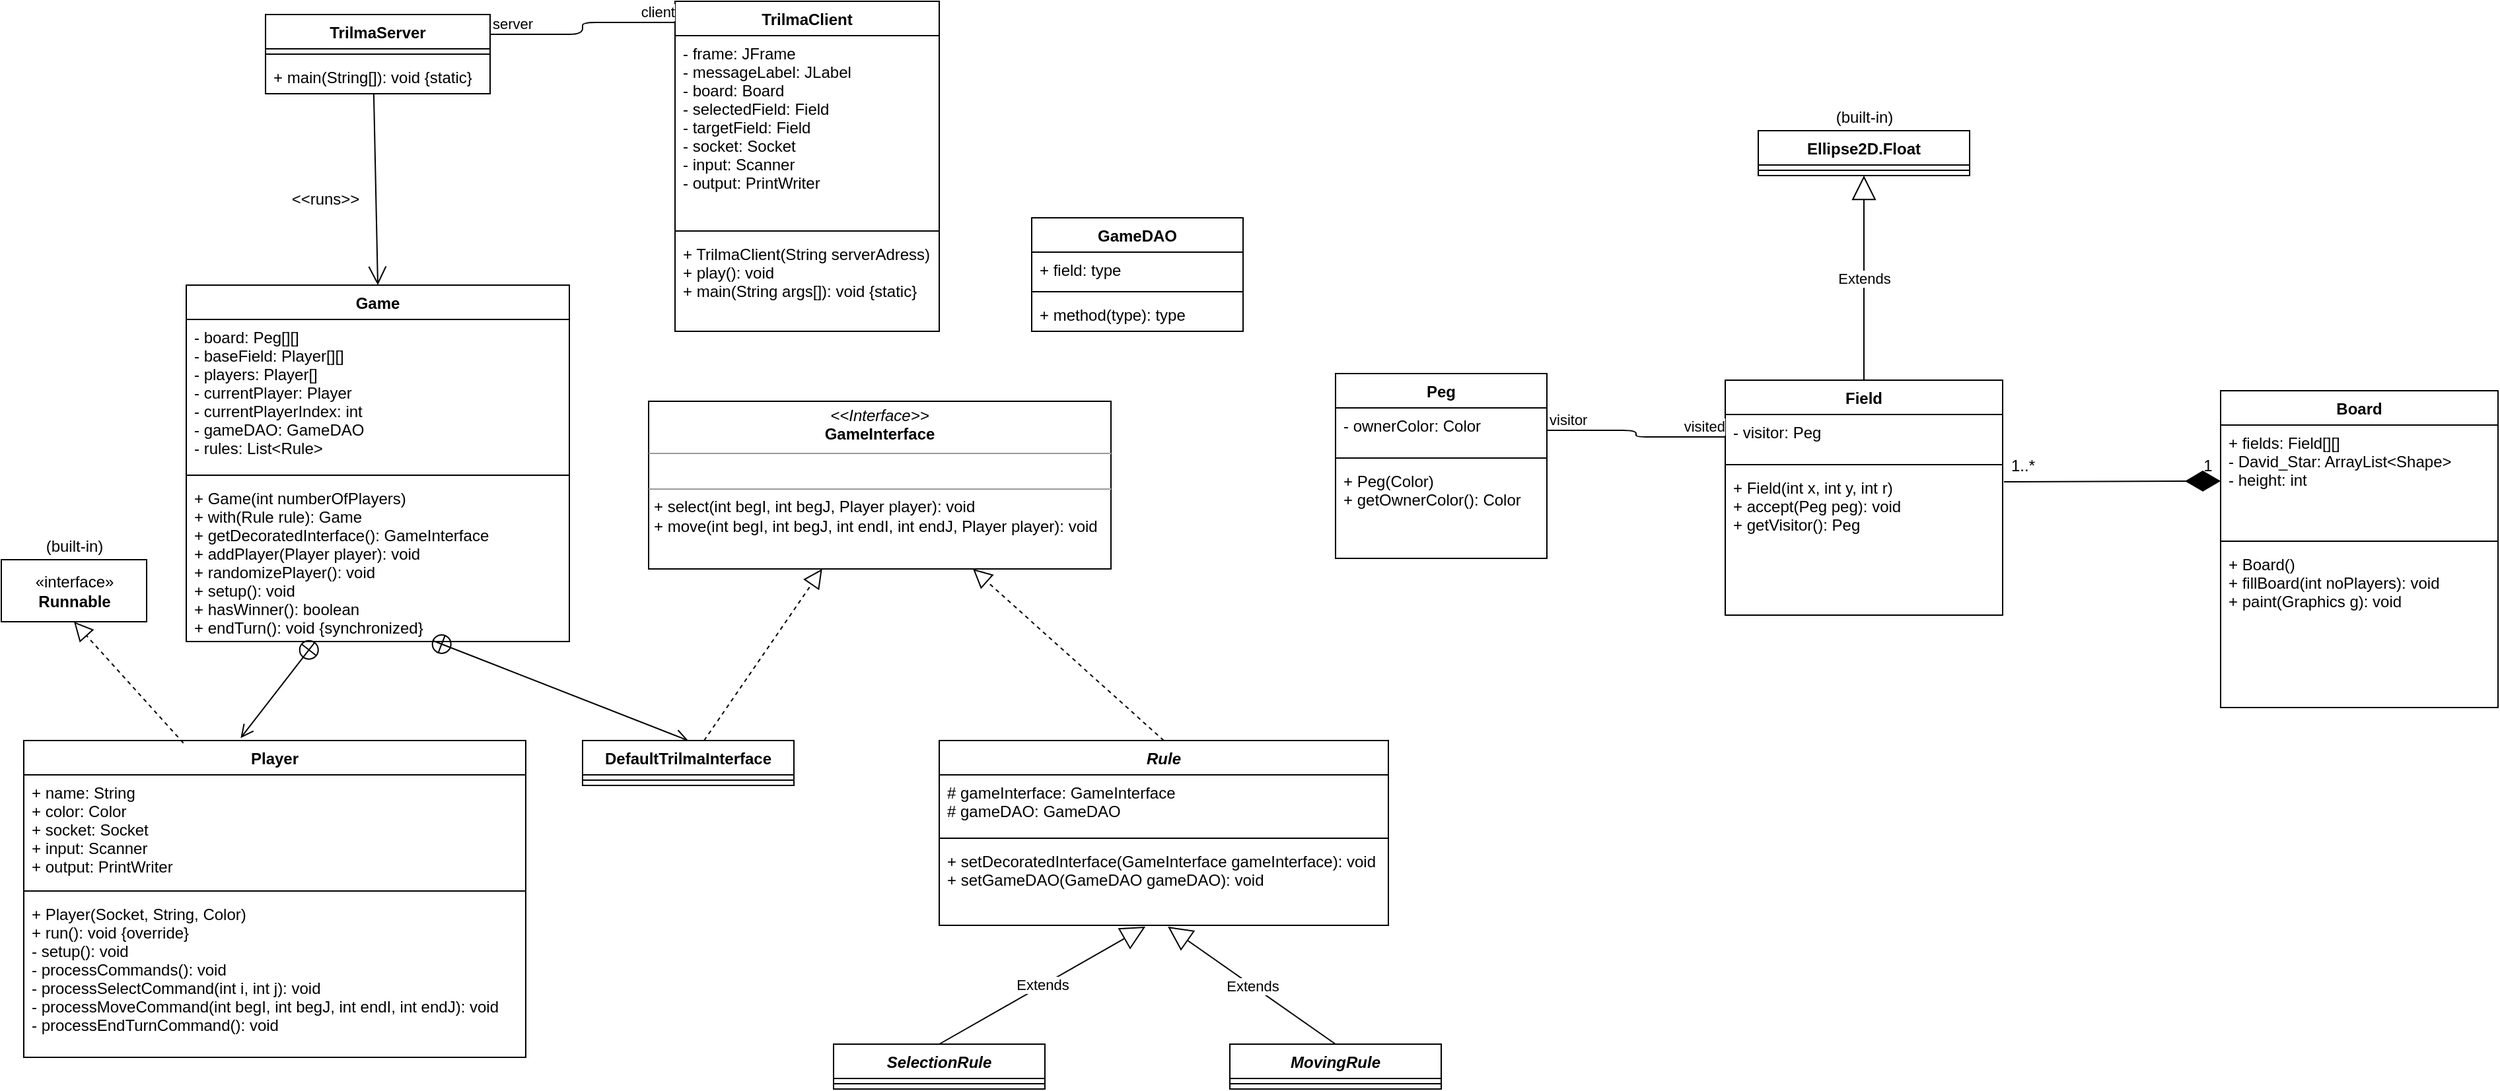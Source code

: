 <mxfile version="14.1.1" type="github">
  <diagram id="C5RBs43oDa-KdzZeNtuy" name="Page-1">
    <mxGraphModel dx="2314" dy="992" grid="1" gridSize="10" guides="1" tooltips="1" connect="1" arrows="1" fold="1" page="1" pageScale="1" pageWidth="827" pageHeight="1169" math="0" shadow="0">
      <root>
        <mxCell id="WIyWlLk6GJQsqaUBKTNV-0" />
        <mxCell id="WIyWlLk6GJQsqaUBKTNV-1" parent="WIyWlLk6GJQsqaUBKTNV-0" />
        <mxCell id="_ynaElvUxv59CEccyUQl-5" value="" style="endArrow=diamondThin;endFill=1;endSize=24;html=1;exitX=1.005;exitY=0.082;exitDx=0;exitDy=0;exitPerimeter=0;" parent="WIyWlLk6GJQsqaUBKTNV-1" source="P3Boi44p3jtgZ2md4cfZ-20" target="uC4lMjQUzB0orpD_JvIB-1" edge="1">
          <mxGeometry width="160" relative="1" as="geometry">
            <mxPoint x="640" y="451" as="sourcePoint" />
            <mxPoint x="860" y="461" as="targetPoint" />
          </mxGeometry>
        </mxCell>
        <mxCell id="_ynaElvUxv59CEccyUQl-6" value="1..*" style="text;html=1;align=center;verticalAlign=middle;resizable=0;points=[];autosize=1;" parent="WIyWlLk6GJQsqaUBKTNV-1" vertex="1">
          <mxGeometry x="705" y="392" width="30" height="20" as="geometry" />
        </mxCell>
        <mxCell id="_ynaElvUxv59CEccyUQl-7" value="1" style="text;html=1;align=center;verticalAlign=middle;resizable=0;points=[];autosize=1;" parent="WIyWlLk6GJQsqaUBKTNV-1" vertex="1">
          <mxGeometry x="850" y="392" width="20" height="20" as="geometry" />
        </mxCell>
        <mxCell id="_ynaElvUxv59CEccyUQl-23" value="TrilmaServer" style="swimlane;fontStyle=1;align=center;verticalAlign=top;childLayout=stackLayout;horizontal=1;startSize=26;horizontalStack=0;resizeParent=1;resizeParentMax=0;resizeLast=0;collapsible=1;marginBottom=0;" parent="WIyWlLk6GJQsqaUBKTNV-1" vertex="1">
          <mxGeometry x="-610" y="60" width="170" height="60" as="geometry" />
        </mxCell>
        <mxCell id="_ynaElvUxv59CEccyUQl-25" value="" style="line;strokeWidth=1;fillColor=none;align=left;verticalAlign=middle;spacingTop=-1;spacingLeft=3;spacingRight=3;rotatable=0;labelPosition=right;points=[];portConstraint=eastwest;" parent="_ynaElvUxv59CEccyUQl-23" vertex="1">
          <mxGeometry y="26" width="170" height="8" as="geometry" />
        </mxCell>
        <mxCell id="_ynaElvUxv59CEccyUQl-26" value="+ main(String[]): void {static}" style="text;strokeColor=none;fillColor=none;align=left;verticalAlign=top;spacingLeft=4;spacingRight=4;overflow=hidden;rotatable=0;points=[[0,0.5],[1,0.5]];portConstraint=eastwest;" parent="_ynaElvUxv59CEccyUQl-23" vertex="1">
          <mxGeometry y="34" width="170" height="26" as="geometry" />
        </mxCell>
        <mxCell id="_ynaElvUxv59CEccyUQl-27" value="TrilmaClient" style="swimlane;fontStyle=1;align=center;verticalAlign=top;childLayout=stackLayout;horizontal=1;startSize=26;horizontalStack=0;resizeParent=1;resizeParentMax=0;resizeLast=0;collapsible=1;marginBottom=0;" parent="WIyWlLk6GJQsqaUBKTNV-1" vertex="1">
          <mxGeometry x="-300" y="50" width="200" height="250" as="geometry" />
        </mxCell>
        <mxCell id="_ynaElvUxv59CEccyUQl-28" value="- frame: JFrame&#xa;- messageLabel: JLabel&#xa;- board: Board&#xa;- selectedField: Field&#xa;- targetField: Field&#xa;- socket: Socket&#xa;- input: Scanner&#xa;- output: PrintWriter" style="text;strokeColor=none;fillColor=none;align=left;verticalAlign=top;spacingLeft=4;spacingRight=4;overflow=hidden;rotatable=0;points=[[0,0.5],[1,0.5]];portConstraint=eastwest;" parent="_ynaElvUxv59CEccyUQl-27" vertex="1">
          <mxGeometry y="26" width="200" height="144" as="geometry" />
        </mxCell>
        <mxCell id="_ynaElvUxv59CEccyUQl-29" value="" style="line;strokeWidth=1;fillColor=none;align=left;verticalAlign=middle;spacingTop=-1;spacingLeft=3;spacingRight=3;rotatable=0;labelPosition=right;points=[];portConstraint=eastwest;" parent="_ynaElvUxv59CEccyUQl-27" vertex="1">
          <mxGeometry y="170" width="200" height="8" as="geometry" />
        </mxCell>
        <mxCell id="_ynaElvUxv59CEccyUQl-30" value="+ TrilmaClient(String serverAdress)&#xa;+ play(): void&#xa;+ main(String args[]): void {static}" style="text;strokeColor=none;fillColor=none;align=left;verticalAlign=top;spacingLeft=4;spacingRight=4;overflow=hidden;rotatable=0;points=[[0,0.5],[1,0.5]];portConstraint=eastwest;" parent="_ynaElvUxv59CEccyUQl-27" vertex="1">
          <mxGeometry y="178" width="200" height="72" as="geometry" />
        </mxCell>
        <mxCell id="P3Boi44p3jtgZ2md4cfZ-4" value="Player" style="swimlane;fontStyle=1;align=center;verticalAlign=top;childLayout=stackLayout;horizontal=1;startSize=26;horizontalStack=0;resizeParent=1;resizeParentMax=0;resizeLast=0;collapsible=1;marginBottom=0;" parent="WIyWlLk6GJQsqaUBKTNV-1" vertex="1">
          <mxGeometry x="-793" y="610" width="380" height="240" as="geometry" />
        </mxCell>
        <mxCell id="P3Boi44p3jtgZ2md4cfZ-5" value="+ name: String&#xa;+ color: Color&#xa;+ socket: Socket&#xa;+ input: Scanner&#xa;+ output: PrintWriter" style="text;strokeColor=none;fillColor=none;align=left;verticalAlign=top;spacingLeft=4;spacingRight=4;overflow=hidden;rotatable=0;points=[[0,0.5],[1,0.5]];portConstraint=eastwest;" parent="P3Boi44p3jtgZ2md4cfZ-4" vertex="1">
          <mxGeometry y="26" width="380" height="84" as="geometry" />
        </mxCell>
        <mxCell id="P3Boi44p3jtgZ2md4cfZ-6" value="" style="line;strokeWidth=1;fillColor=none;align=left;verticalAlign=middle;spacingTop=-1;spacingLeft=3;spacingRight=3;rotatable=0;labelPosition=right;points=[];portConstraint=eastwest;" parent="P3Boi44p3jtgZ2md4cfZ-4" vertex="1">
          <mxGeometry y="110" width="380" height="8" as="geometry" />
        </mxCell>
        <mxCell id="P3Boi44p3jtgZ2md4cfZ-7" value="+ Player(Socket, String, Color)&#xa;+ run(): void {override}&#xa;- setup(): void&#xa;- processCommands(): void&#xa;- processSelectCommand(int i, int j): void&#xa;- processMoveCommand(int begI, int begJ, int endI, int endJ): void&#xa;- processEndTurnCommand(): void" style="text;strokeColor=none;fillColor=none;align=left;verticalAlign=top;spacingLeft=4;spacingRight=4;overflow=hidden;rotatable=0;points=[[0,0.5],[1,0.5]];portConstraint=eastwest;" parent="P3Boi44p3jtgZ2md4cfZ-4" vertex="1">
          <mxGeometry y="118" width="380" height="122" as="geometry" />
        </mxCell>
        <mxCell id="P3Boi44p3jtgZ2md4cfZ-12" value="Peg" style="swimlane;fontStyle=1;align=center;verticalAlign=top;childLayout=stackLayout;horizontal=1;startSize=26;horizontalStack=0;resizeParent=1;resizeParentMax=0;resizeLast=0;collapsible=1;marginBottom=0;" parent="WIyWlLk6GJQsqaUBKTNV-1" vertex="1">
          <mxGeometry x="200" y="332" width="160" height="140" as="geometry" />
        </mxCell>
        <mxCell id="P3Boi44p3jtgZ2md4cfZ-13" value="- ownerColor: Color" style="text;strokeColor=none;fillColor=none;align=left;verticalAlign=top;spacingLeft=4;spacingRight=4;overflow=hidden;rotatable=0;points=[[0,0.5],[1,0.5]];portConstraint=eastwest;" parent="P3Boi44p3jtgZ2md4cfZ-12" vertex="1">
          <mxGeometry y="26" width="160" height="34" as="geometry" />
        </mxCell>
        <mxCell id="P3Boi44p3jtgZ2md4cfZ-14" value="" style="line;strokeWidth=1;fillColor=none;align=left;verticalAlign=middle;spacingTop=-1;spacingLeft=3;spacingRight=3;rotatable=0;labelPosition=right;points=[];portConstraint=eastwest;" parent="P3Boi44p3jtgZ2md4cfZ-12" vertex="1">
          <mxGeometry y="60" width="160" height="8" as="geometry" />
        </mxCell>
        <mxCell id="P3Boi44p3jtgZ2md4cfZ-15" value="+ Peg(Color)&#xa;+ getOwnerColor(): Color&#xa;" style="text;strokeColor=none;fillColor=none;align=left;verticalAlign=top;spacingLeft=4;spacingRight=4;overflow=hidden;rotatable=0;points=[[0,0.5],[1,0.5]];portConstraint=eastwest;" parent="P3Boi44p3jtgZ2md4cfZ-12" vertex="1">
          <mxGeometry y="68" width="160" height="72" as="geometry" />
        </mxCell>
        <mxCell id="P3Boi44p3jtgZ2md4cfZ-17" value="Field" style="swimlane;fontStyle=1;align=center;verticalAlign=top;childLayout=stackLayout;horizontal=1;startSize=26;horizontalStack=0;resizeParent=1;resizeParentMax=0;resizeLast=0;collapsible=1;marginBottom=0;" parent="WIyWlLk6GJQsqaUBKTNV-1" vertex="1">
          <mxGeometry x="495" y="337" width="210" height="178" as="geometry" />
        </mxCell>
        <mxCell id="P3Boi44p3jtgZ2md4cfZ-18" value="- visitor: Peg" style="text;strokeColor=none;fillColor=none;align=left;verticalAlign=top;spacingLeft=4;spacingRight=4;overflow=hidden;rotatable=0;points=[[0,0.5],[1,0.5]];portConstraint=eastwest;" parent="P3Boi44p3jtgZ2md4cfZ-17" vertex="1">
          <mxGeometry y="26" width="210" height="34" as="geometry" />
        </mxCell>
        <mxCell id="P3Boi44p3jtgZ2md4cfZ-19" value="" style="line;strokeWidth=1;fillColor=none;align=left;verticalAlign=middle;spacingTop=-1;spacingLeft=3;spacingRight=3;rotatable=0;labelPosition=right;points=[];portConstraint=eastwest;" parent="P3Boi44p3jtgZ2md4cfZ-17" vertex="1">
          <mxGeometry y="60" width="210" height="8" as="geometry" />
        </mxCell>
        <mxCell id="P3Boi44p3jtgZ2md4cfZ-20" value="+ Field(int x, int y, int r)&#xa;+ accept(Peg peg): void&#xa;+ getVisitor(): Peg" style="text;strokeColor=none;fillColor=none;align=left;verticalAlign=top;spacingLeft=4;spacingRight=4;overflow=hidden;rotatable=0;points=[[0,0.5],[1,0.5]];portConstraint=eastwest;fontStyle=0" parent="P3Boi44p3jtgZ2md4cfZ-17" vertex="1">
          <mxGeometry y="68" width="210" height="110" as="geometry" />
        </mxCell>
        <mxCell id="Z-ylLWO6KV1ZyLTaMgf_-4" value="Ellipse2D.Float" style="swimlane;fontStyle=1;align=center;verticalAlign=top;childLayout=stackLayout;horizontal=1;startSize=26;horizontalStack=0;resizeParent=1;resizeParentMax=0;resizeLast=0;collapsible=1;marginBottom=0;" parent="WIyWlLk6GJQsqaUBKTNV-1" vertex="1">
          <mxGeometry x="520" y="148" width="160" height="34" as="geometry" />
        </mxCell>
        <mxCell id="Z-ylLWO6KV1ZyLTaMgf_-6" value="" style="line;strokeWidth=1;fillColor=none;align=left;verticalAlign=middle;spacingTop=-1;spacingLeft=3;spacingRight=3;rotatable=0;labelPosition=right;points=[];portConstraint=eastwest;" parent="Z-ylLWO6KV1ZyLTaMgf_-4" vertex="1">
          <mxGeometry y="26" width="160" height="8" as="geometry" />
        </mxCell>
        <mxCell id="Z-ylLWO6KV1ZyLTaMgf_-8" value="Extends" style="endArrow=block;endSize=16;endFill=0;html=1;exitX=0.5;exitY=0;exitDx=0;exitDy=0;entryX=0.5;entryY=1;entryDx=0;entryDy=0;" parent="WIyWlLk6GJQsqaUBKTNV-1" source="P3Boi44p3jtgZ2md4cfZ-17" target="Z-ylLWO6KV1ZyLTaMgf_-4" edge="1">
          <mxGeometry width="160" relative="1" as="geometry">
            <mxPoint x="460" y="482" as="sourcePoint" />
            <mxPoint x="620" y="482" as="targetPoint" />
          </mxGeometry>
        </mxCell>
        <mxCell id="kYy_7Y2Fd9dhygYP-oi2-2" value="Game" style="swimlane;fontStyle=1;align=center;verticalAlign=top;childLayout=stackLayout;horizontal=1;startSize=26;horizontalStack=0;resizeParent=1;resizeParentMax=0;resizeLast=0;collapsible=1;marginBottom=0;" parent="WIyWlLk6GJQsqaUBKTNV-1" vertex="1">
          <mxGeometry x="-670" y="265" width="290" height="270" as="geometry" />
        </mxCell>
        <mxCell id="kYy_7Y2Fd9dhygYP-oi2-3" value="- board: Peg[][]&#xa;- baseField: Player[][]&#xa;- players: Player[]&#xa;- currentPlayer: Player&#xa;- currentPlayerIndex: int&#xa;- gameDAO: GameDAO&#xa;- rules: List&lt;Rule&gt;" style="text;strokeColor=none;fillColor=none;align=left;verticalAlign=top;spacingLeft=4;spacingRight=4;overflow=hidden;rotatable=0;points=[[0,0.5],[1,0.5]];portConstraint=eastwest;" parent="kYy_7Y2Fd9dhygYP-oi2-2" vertex="1">
          <mxGeometry y="26" width="290" height="114" as="geometry" />
        </mxCell>
        <mxCell id="kYy_7Y2Fd9dhygYP-oi2-4" value="" style="line;strokeWidth=1;fillColor=none;align=left;verticalAlign=middle;spacingTop=-1;spacingLeft=3;spacingRight=3;rotatable=0;labelPosition=right;points=[];portConstraint=eastwest;" parent="kYy_7Y2Fd9dhygYP-oi2-2" vertex="1">
          <mxGeometry y="140" width="290" height="8" as="geometry" />
        </mxCell>
        <mxCell id="kYy_7Y2Fd9dhygYP-oi2-5" value="+ Game(int numberOfPlayers)&#xa;+ with(Rule rule): Game&#xa;+ getDecoratedInterface(): GameInterface&#xa;+ addPlayer(Player player): void&#xa;+ randomizePlayer(): void&#xa;+ setup(): void&#xa;+ hasWinner(): boolean&#xa;+ endTurn(): void {synchronized}" style="text;strokeColor=none;fillColor=none;align=left;verticalAlign=top;spacingLeft=4;spacingRight=4;overflow=hidden;rotatable=0;points=[[0,0.5],[1,0.5]];portConstraint=eastwest;" parent="kYy_7Y2Fd9dhygYP-oi2-2" vertex="1">
          <mxGeometry y="148" width="290" height="122" as="geometry" />
        </mxCell>
        <mxCell id="kYy_7Y2Fd9dhygYP-oi2-12" value="" style="endArrow=open;startArrow=circlePlus;endFill=0;startFill=0;endSize=8;html=1;exitX=0.641;exitY=0.992;exitDx=0;exitDy=0;exitPerimeter=0;entryX=0.5;entryY=0;entryDx=0;entryDy=0;" parent="WIyWlLk6GJQsqaUBKTNV-1" source="kYy_7Y2Fd9dhygYP-oi2-5" target="fjGiKcYs_TJu2XdwT-Cn-9" edge="1">
          <mxGeometry width="160" relative="1" as="geometry">
            <mxPoint x="-240" y="330" as="sourcePoint" />
            <mxPoint x="-80" y="330" as="targetPoint" />
          </mxGeometry>
        </mxCell>
        <mxCell id="kYy_7Y2Fd9dhygYP-oi2-14" value="" style="endArrow=none;html=1;edgeStyle=orthogonalEdgeStyle;exitX=1;exitY=0.5;exitDx=0;exitDy=0;entryX=0;entryY=0.5;entryDx=0;entryDy=0;" parent="WIyWlLk6GJQsqaUBKTNV-1" source="P3Boi44p3jtgZ2md4cfZ-13" target="P3Boi44p3jtgZ2md4cfZ-18" edge="1">
          <mxGeometry relative="1" as="geometry">
            <mxPoint x="450" y="342" as="sourcePoint" />
            <mxPoint x="490" y="372" as="targetPoint" />
          </mxGeometry>
        </mxCell>
        <mxCell id="kYy_7Y2Fd9dhygYP-oi2-15" value="visitor" style="edgeLabel;resizable=0;html=1;align=left;verticalAlign=bottom;" parent="kYy_7Y2Fd9dhygYP-oi2-14" connectable="0" vertex="1">
          <mxGeometry x="-1" relative="1" as="geometry" />
        </mxCell>
        <mxCell id="kYy_7Y2Fd9dhygYP-oi2-16" value="visited" style="edgeLabel;resizable=0;html=1;align=right;verticalAlign=bottom;" parent="kYy_7Y2Fd9dhygYP-oi2-14" connectable="0" vertex="1">
          <mxGeometry x="1" relative="1" as="geometry" />
        </mxCell>
        <mxCell id="kYy_7Y2Fd9dhygYP-oi2-17" value="" style="endArrow=open;endFill=1;endSize=12;html=1;entryX=0.5;entryY=0;entryDx=0;entryDy=0;exitX=0.482;exitY=1;exitDx=0;exitDy=0;exitPerimeter=0;" parent="WIyWlLk6GJQsqaUBKTNV-1" source="_ynaElvUxv59CEccyUQl-26" target="kYy_7Y2Fd9dhygYP-oi2-2" edge="1">
          <mxGeometry width="160" relative="1" as="geometry">
            <mxPoint x="-640" y="170" as="sourcePoint" />
            <mxPoint x="-430" y="330" as="targetPoint" />
          </mxGeometry>
        </mxCell>
        <mxCell id="kYy_7Y2Fd9dhygYP-oi2-18" value="&amp;lt;&amp;lt;runs&amp;gt;&amp;gt;" style="text;html=1;align=center;verticalAlign=middle;resizable=0;points=[];autosize=1;" parent="WIyWlLk6GJQsqaUBKTNV-1" vertex="1">
          <mxGeometry x="-600" y="190" width="70" height="20" as="geometry" />
        </mxCell>
        <mxCell id="kYy_7Y2Fd9dhygYP-oi2-19" value="" style="endArrow=none;html=1;edgeStyle=orthogonalEdgeStyle;exitX=1;exitY=0.25;exitDx=0;exitDy=0;entryX=0;entryY=0.064;entryDx=0;entryDy=0;entryPerimeter=0;" parent="WIyWlLk6GJQsqaUBKTNV-1" source="_ynaElvUxv59CEccyUQl-23" target="_ynaElvUxv59CEccyUQl-27" edge="1">
          <mxGeometry relative="1" as="geometry">
            <mxPoint x="-450" y="320" as="sourcePoint" />
            <mxPoint x="-290" y="320" as="targetPoint" />
          </mxGeometry>
        </mxCell>
        <mxCell id="kYy_7Y2Fd9dhygYP-oi2-20" value="server" style="edgeLabel;resizable=0;html=1;align=left;verticalAlign=bottom;" parent="kYy_7Y2Fd9dhygYP-oi2-19" connectable="0" vertex="1">
          <mxGeometry x="-1" relative="1" as="geometry" />
        </mxCell>
        <mxCell id="kYy_7Y2Fd9dhygYP-oi2-21" value="client" style="edgeLabel;resizable=0;html=1;align=right;verticalAlign=bottom;" parent="kYy_7Y2Fd9dhygYP-oi2-19" connectable="0" vertex="1">
          <mxGeometry x="1" relative="1" as="geometry" />
        </mxCell>
        <mxCell id="uC4lMjQUzB0orpD_JvIB-0" value="Board" style="swimlane;fontStyle=1;align=center;verticalAlign=top;childLayout=stackLayout;horizontal=1;startSize=26;horizontalStack=0;resizeParent=1;resizeParentMax=0;resizeLast=0;collapsible=1;marginBottom=0;" parent="WIyWlLk6GJQsqaUBKTNV-1" vertex="1">
          <mxGeometry x="870" y="345" width="210" height="240" as="geometry" />
        </mxCell>
        <mxCell id="uC4lMjQUzB0orpD_JvIB-1" value="+ fields: Field[][]&#xa;- David_Star: ArrayList&lt;Shape&gt;&#xa;- height: int" style="text;strokeColor=none;fillColor=none;align=left;verticalAlign=top;spacingLeft=4;spacingRight=4;overflow=hidden;rotatable=0;points=[[0,0.5],[1,0.5]];portConstraint=eastwest;" parent="uC4lMjQUzB0orpD_JvIB-0" vertex="1">
          <mxGeometry y="26" width="210" height="84" as="geometry" />
        </mxCell>
        <mxCell id="uC4lMjQUzB0orpD_JvIB-2" value="" style="line;strokeWidth=1;fillColor=none;align=left;verticalAlign=middle;spacingTop=-1;spacingLeft=3;spacingRight=3;rotatable=0;labelPosition=right;points=[];portConstraint=eastwest;" parent="uC4lMjQUzB0orpD_JvIB-0" vertex="1">
          <mxGeometry y="110" width="210" height="8" as="geometry" />
        </mxCell>
        <mxCell id="uC4lMjQUzB0orpD_JvIB-3" value="+ Board()&#xa;+ fillBoard(int noPlayers): void&#xa;+ paint(Graphics g): void" style="text;strokeColor=none;fillColor=none;align=left;verticalAlign=top;spacingLeft=4;spacingRight=4;overflow=hidden;rotatable=0;points=[[0,0.5],[1,0.5]];portConstraint=eastwest;" parent="uC4lMjQUzB0orpD_JvIB-0" vertex="1">
          <mxGeometry y="118" width="210" height="122" as="geometry" />
        </mxCell>
        <mxCell id="yNwzJa3b2GLb2ZnY-UvL-1" value="«interface»&lt;br&gt;&lt;b&gt;Runnable&lt;/b&gt;" style="html=1;" parent="WIyWlLk6GJQsqaUBKTNV-1" vertex="1">
          <mxGeometry x="-810" y="473" width="110" height="47" as="geometry" />
        </mxCell>
        <mxCell id="yNwzJa3b2GLb2ZnY-UvL-2" value="" style="endArrow=block;dashed=1;endFill=0;endSize=12;html=1;exitX=0.318;exitY=0.008;exitDx=0;exitDy=0;exitPerimeter=0;entryX=0.5;entryY=1;entryDx=0;entryDy=0;" parent="WIyWlLk6GJQsqaUBKTNV-1" source="P3Boi44p3jtgZ2md4cfZ-4" target="yNwzJa3b2GLb2ZnY-UvL-1" edge="1">
          <mxGeometry width="160" relative="1" as="geometry">
            <mxPoint x="-220" y="450" as="sourcePoint" />
            <mxPoint x="-60" y="450" as="targetPoint" />
          </mxGeometry>
        </mxCell>
        <mxCell id="fjGiKcYs_TJu2XdwT-Cn-1" value="(built-in)" style="text;html=1;align=center;verticalAlign=middle;resizable=0;points=[];autosize=1;" vertex="1" parent="WIyWlLk6GJQsqaUBKTNV-1">
          <mxGeometry x="570" y="128" width="60" height="20" as="geometry" />
        </mxCell>
        <mxCell id="fjGiKcYs_TJu2XdwT-Cn-2" value="(built-in)" style="text;html=1;align=center;verticalAlign=middle;resizable=0;points=[];autosize=1;" vertex="1" parent="WIyWlLk6GJQsqaUBKTNV-1">
          <mxGeometry x="-785" y="453" width="60" height="20" as="geometry" />
        </mxCell>
        <mxCell id="fjGiKcYs_TJu2XdwT-Cn-3" value="GameDAO" style="swimlane;fontStyle=1;align=center;verticalAlign=top;childLayout=stackLayout;horizontal=1;startSize=26;horizontalStack=0;resizeParent=1;resizeParentMax=0;resizeLast=0;collapsible=1;marginBottom=0;" vertex="1" parent="WIyWlLk6GJQsqaUBKTNV-1">
          <mxGeometry x="-30" y="214" width="160" height="86" as="geometry" />
        </mxCell>
        <mxCell id="fjGiKcYs_TJu2XdwT-Cn-4" value="+ field: type" style="text;strokeColor=none;fillColor=none;align=left;verticalAlign=top;spacingLeft=4;spacingRight=4;overflow=hidden;rotatable=0;points=[[0,0.5],[1,0.5]];portConstraint=eastwest;" vertex="1" parent="fjGiKcYs_TJu2XdwT-Cn-3">
          <mxGeometry y="26" width="160" height="26" as="geometry" />
        </mxCell>
        <mxCell id="fjGiKcYs_TJu2XdwT-Cn-5" value="" style="line;strokeWidth=1;fillColor=none;align=left;verticalAlign=middle;spacingTop=-1;spacingLeft=3;spacingRight=3;rotatable=0;labelPosition=right;points=[];portConstraint=eastwest;" vertex="1" parent="fjGiKcYs_TJu2XdwT-Cn-3">
          <mxGeometry y="52" width="160" height="8" as="geometry" />
        </mxCell>
        <mxCell id="fjGiKcYs_TJu2XdwT-Cn-6" value="+ method(type): type" style="text;strokeColor=none;fillColor=none;align=left;verticalAlign=top;spacingLeft=4;spacingRight=4;overflow=hidden;rotatable=0;points=[[0,0.5],[1,0.5]];portConstraint=eastwest;" vertex="1" parent="fjGiKcYs_TJu2XdwT-Cn-3">
          <mxGeometry y="60" width="160" height="26" as="geometry" />
        </mxCell>
        <mxCell id="fjGiKcYs_TJu2XdwT-Cn-8" value="" style="endArrow=open;startArrow=circlePlus;endFill=0;startFill=0;endSize=8;html=1;entryX=0.432;entryY=-0.008;entryDx=0;entryDy=0;entryPerimeter=0;" edge="1" parent="WIyWlLk6GJQsqaUBKTNV-1" source="kYy_7Y2Fd9dhygYP-oi2-5" target="P3Boi44p3jtgZ2md4cfZ-4">
          <mxGeometry width="160" relative="1" as="geometry">
            <mxPoint x="-570" y="760" as="sourcePoint" />
            <mxPoint x="-670" y="640" as="targetPoint" />
          </mxGeometry>
        </mxCell>
        <mxCell id="fjGiKcYs_TJu2XdwT-Cn-9" value="DefaultTrilmaInterface" style="swimlane;fontStyle=1;align=center;verticalAlign=top;childLayout=stackLayout;horizontal=1;startSize=26;horizontalStack=0;resizeParent=1;resizeParentMax=0;resizeLast=0;collapsible=1;marginBottom=0;" vertex="1" parent="WIyWlLk6GJQsqaUBKTNV-1">
          <mxGeometry x="-370" y="610" width="160" height="34" as="geometry" />
        </mxCell>
        <mxCell id="fjGiKcYs_TJu2XdwT-Cn-11" value="" style="line;strokeWidth=1;fillColor=none;align=left;verticalAlign=middle;spacingTop=-1;spacingLeft=3;spacingRight=3;rotatable=0;labelPosition=right;points=[];portConstraint=eastwest;" vertex="1" parent="fjGiKcYs_TJu2XdwT-Cn-9">
          <mxGeometry y="26" width="160" height="8" as="geometry" />
        </mxCell>
        <mxCell id="fjGiKcYs_TJu2XdwT-Cn-13" value="&lt;p style=&quot;margin: 0px ; margin-top: 4px ; text-align: center&quot;&gt;&lt;i&gt;&amp;lt;&amp;lt;Interface&amp;gt;&amp;gt;&lt;/i&gt;&lt;br&gt;&lt;b&gt;GameInterface&lt;/b&gt;&lt;/p&gt;&lt;hr size=&quot;1&quot;&gt;&lt;p style=&quot;margin: 0px ; margin-left: 4px&quot;&gt;&lt;br&gt;&lt;/p&gt;&lt;hr size=&quot;1&quot;&gt;&lt;p style=&quot;margin: 0px ; margin-left: 4px&quot;&gt;+ select(int begI, int begJ, Player player): void&lt;br&gt;&lt;/p&gt;&lt;p style=&quot;margin: 0px ; margin-left: 4px&quot;&gt;+ move(int begI, int begJ, int endI, int endJ, Player player): void&lt;/p&gt;&lt;br&gt;&lt;p style=&quot;margin: 0px ; margin-left: 4px&quot;&gt;&lt;br&gt;&lt;/p&gt;" style="verticalAlign=top;align=left;overflow=fill;fontSize=12;fontFamily=Helvetica;html=1;" vertex="1" parent="WIyWlLk6GJQsqaUBKTNV-1">
          <mxGeometry x="-320" y="353" width="350" height="127" as="geometry" />
        </mxCell>
        <mxCell id="fjGiKcYs_TJu2XdwT-Cn-14" value="" style="endArrow=block;dashed=1;endFill=0;endSize=12;html=1;exitX=0.575;exitY=0;exitDx=0;exitDy=0;exitPerimeter=0;" edge="1" parent="WIyWlLk6GJQsqaUBKTNV-1" source="fjGiKcYs_TJu2XdwT-Cn-9" target="fjGiKcYs_TJu2XdwT-Cn-13">
          <mxGeometry width="160" relative="1" as="geometry">
            <mxPoint x="-380" y="570" as="sourcePoint" />
            <mxPoint x="-220" y="570" as="targetPoint" />
          </mxGeometry>
        </mxCell>
        <mxCell id="fjGiKcYs_TJu2XdwT-Cn-15" value="Rule" style="swimlane;fontStyle=3;align=center;verticalAlign=top;childLayout=stackLayout;horizontal=1;startSize=26;horizontalStack=0;resizeParent=1;resizeParentMax=0;resizeLast=0;collapsible=1;marginBottom=0;" vertex="1" parent="WIyWlLk6GJQsqaUBKTNV-1">
          <mxGeometry x="-100" y="610" width="340" height="140" as="geometry" />
        </mxCell>
        <mxCell id="fjGiKcYs_TJu2XdwT-Cn-16" value="# gameInterface: GameInterface&#xa;# gameDAO: GameDAO" style="text;strokeColor=none;fillColor=none;align=left;verticalAlign=top;spacingLeft=4;spacingRight=4;overflow=hidden;rotatable=0;points=[[0,0.5],[1,0.5]];portConstraint=eastwest;" vertex="1" parent="fjGiKcYs_TJu2XdwT-Cn-15">
          <mxGeometry y="26" width="340" height="44" as="geometry" />
        </mxCell>
        <mxCell id="fjGiKcYs_TJu2XdwT-Cn-17" value="" style="line;strokeWidth=1;fillColor=none;align=left;verticalAlign=middle;spacingTop=-1;spacingLeft=3;spacingRight=3;rotatable=0;labelPosition=right;points=[];portConstraint=eastwest;" vertex="1" parent="fjGiKcYs_TJu2XdwT-Cn-15">
          <mxGeometry y="70" width="340" height="8" as="geometry" />
        </mxCell>
        <mxCell id="fjGiKcYs_TJu2XdwT-Cn-18" value="+ setDecoratedInterface(GameInterface gameInterface): void&#xa;+ setGameDAO(GameDAO gameDAO): void" style="text;strokeColor=none;fillColor=none;align=left;verticalAlign=top;spacingLeft=4;spacingRight=4;overflow=hidden;rotatable=0;points=[[0,0.5],[1,0.5]];portConstraint=eastwest;" vertex="1" parent="fjGiKcYs_TJu2XdwT-Cn-15">
          <mxGeometry y="78" width="340" height="62" as="geometry" />
        </mxCell>
        <mxCell id="fjGiKcYs_TJu2XdwT-Cn-19" value="" style="endArrow=block;dashed=1;endFill=0;endSize=12;html=1;exitX=0.5;exitY=0;exitDx=0;exitDy=0;" edge="1" parent="WIyWlLk6GJQsqaUBKTNV-1" source="fjGiKcYs_TJu2XdwT-Cn-15" target="fjGiKcYs_TJu2XdwT-Cn-13">
          <mxGeometry width="160" relative="1" as="geometry">
            <mxPoint x="-290" y="720" as="sourcePoint" />
            <mxPoint x="-130" y="720" as="targetPoint" />
          </mxGeometry>
        </mxCell>
        <mxCell id="fjGiKcYs_TJu2XdwT-Cn-20" value="SelectionRule" style="swimlane;fontStyle=3;align=center;verticalAlign=top;childLayout=stackLayout;horizontal=1;startSize=26;horizontalStack=0;resizeParent=1;resizeParentMax=0;resizeLast=0;collapsible=1;marginBottom=0;" vertex="1" parent="WIyWlLk6GJQsqaUBKTNV-1">
          <mxGeometry x="-180" y="840" width="160" height="34" as="geometry" />
        </mxCell>
        <mxCell id="fjGiKcYs_TJu2XdwT-Cn-22" value="" style="line;strokeWidth=1;fillColor=none;align=left;verticalAlign=middle;spacingTop=-1;spacingLeft=3;spacingRight=3;rotatable=0;labelPosition=right;points=[];portConstraint=eastwest;" vertex="1" parent="fjGiKcYs_TJu2XdwT-Cn-20">
          <mxGeometry y="26" width="160" height="8" as="geometry" />
        </mxCell>
        <mxCell id="fjGiKcYs_TJu2XdwT-Cn-24" value="MovingRule" style="swimlane;fontStyle=3;align=center;verticalAlign=top;childLayout=stackLayout;horizontal=1;startSize=26;horizontalStack=0;resizeParent=1;resizeParentMax=0;resizeLast=0;collapsible=1;marginBottom=0;" vertex="1" parent="WIyWlLk6GJQsqaUBKTNV-1">
          <mxGeometry x="120" y="840" width="160" height="34" as="geometry" />
        </mxCell>
        <mxCell id="fjGiKcYs_TJu2XdwT-Cn-26" value="" style="line;strokeWidth=1;fillColor=none;align=left;verticalAlign=middle;spacingTop=-1;spacingLeft=3;spacingRight=3;rotatable=0;labelPosition=right;points=[];portConstraint=eastwest;" vertex="1" parent="fjGiKcYs_TJu2XdwT-Cn-24">
          <mxGeometry y="26" width="160" height="8" as="geometry" />
        </mxCell>
        <mxCell id="fjGiKcYs_TJu2XdwT-Cn-28" value="Extends" style="endArrow=block;endSize=16;endFill=0;html=1;exitX=0.5;exitY=0;exitDx=0;exitDy=0;entryX=0.459;entryY=1.016;entryDx=0;entryDy=0;entryPerimeter=0;" edge="1" parent="WIyWlLk6GJQsqaUBKTNV-1" source="fjGiKcYs_TJu2XdwT-Cn-20" target="fjGiKcYs_TJu2XdwT-Cn-18">
          <mxGeometry width="160" relative="1" as="geometry">
            <mxPoint x="-30" y="780" as="sourcePoint" />
            <mxPoint x="130" y="780" as="targetPoint" />
          </mxGeometry>
        </mxCell>
        <mxCell id="fjGiKcYs_TJu2XdwT-Cn-29" value="Extends" style="endArrow=block;endSize=16;endFill=0;html=1;exitX=0.5;exitY=0;exitDx=0;exitDy=0;entryX=0.509;entryY=1.016;entryDx=0;entryDy=0;entryPerimeter=0;" edge="1" parent="WIyWlLk6GJQsqaUBKTNV-1" source="fjGiKcYs_TJu2XdwT-Cn-24" target="fjGiKcYs_TJu2XdwT-Cn-18">
          <mxGeometry width="160" relative="1" as="geometry">
            <mxPoint x="-160" y="770" as="sourcePoint" />
            <mxPoint x="-39.362" y="689" as="targetPoint" />
          </mxGeometry>
        </mxCell>
      </root>
    </mxGraphModel>
  </diagram>
</mxfile>
